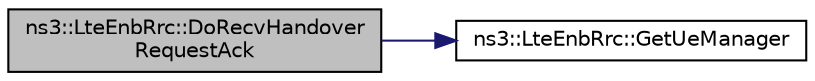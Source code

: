 digraph "ns3::LteEnbRrc::DoRecvHandoverRequestAck"
{
 // LATEX_PDF_SIZE
  edge [fontname="Helvetica",fontsize="10",labelfontname="Helvetica",labelfontsize="10"];
  node [fontname="Helvetica",fontsize="10",shape=record];
  rankdir="LR";
  Node1 [label="ns3::LteEnbRrc::DoRecvHandover\lRequestAck",height=0.2,width=0.4,color="black", fillcolor="grey75", style="filled", fontcolor="black",tooltip="Receive handover request acknowledge function."];
  Node1 -> Node2 [color="midnightblue",fontsize="10",style="solid",fontname="Helvetica"];
  Node2 [label="ns3::LteEnbRrc::GetUeManager",height=0.2,width=0.4,color="black", fillcolor="white", style="filled",URL="$classns3_1_1_lte_enb_rrc.html#a875653948b565dc50b33f6a0434e32d9",tooltip=" "];
}
